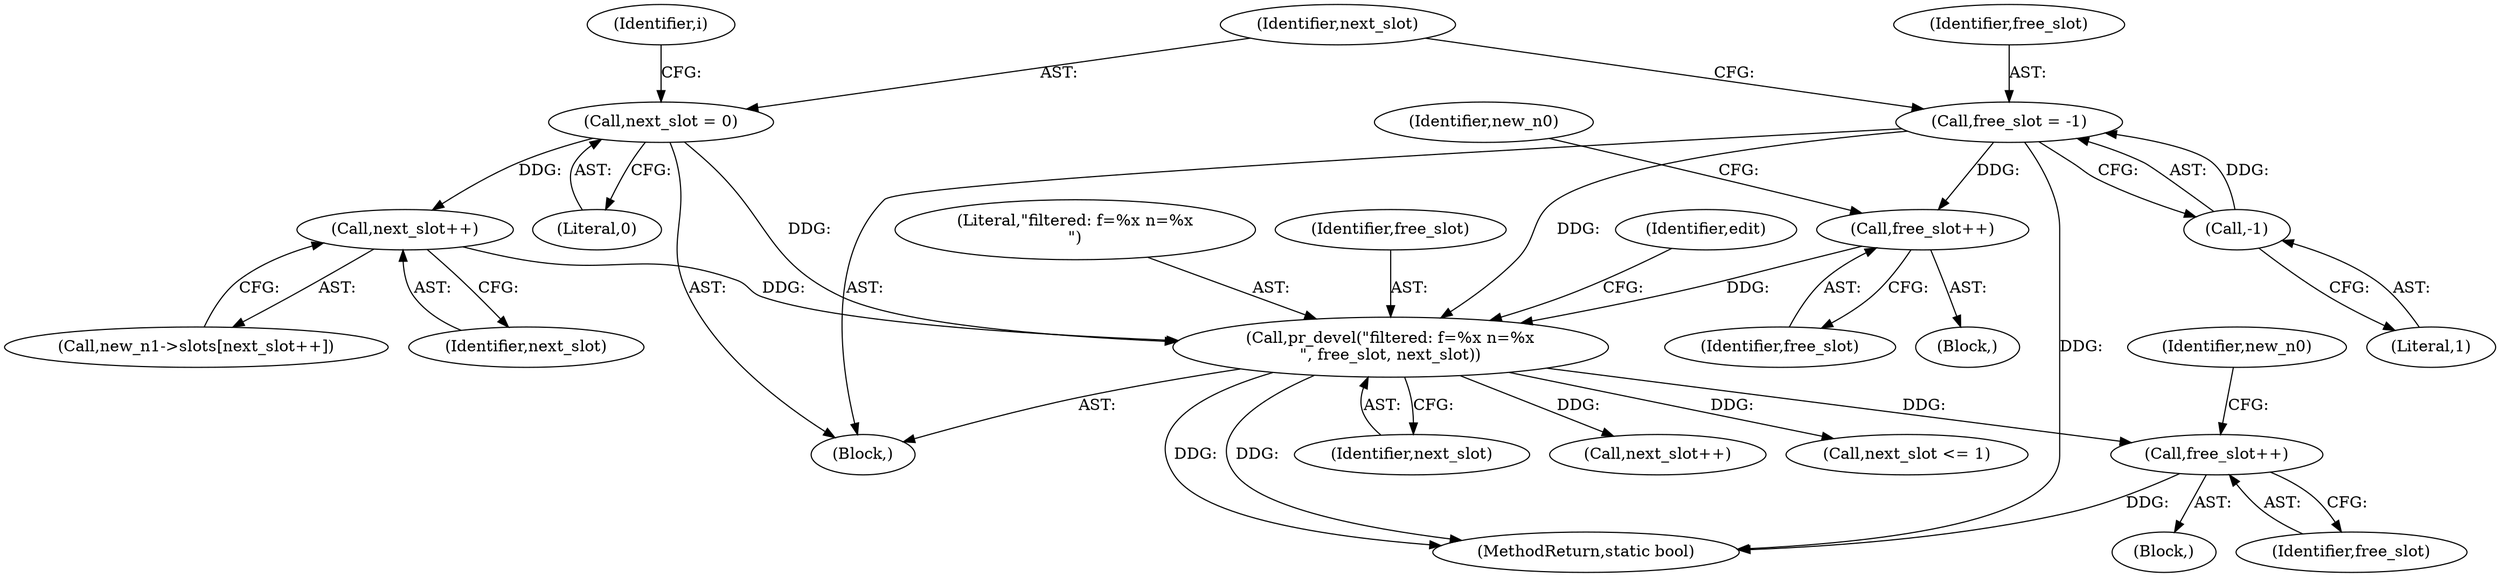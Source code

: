 digraph "0_linux_8d4a2ec1e0b41b0cf9a0c5cd4511da7f8e4f3de2@API" {
"1000673" [label="(Call,free_slot++)"];
"1000658" [label="(Call,pr_devel(\"filtered: f=%x n=%x\n\", free_slot, next_slot))"];
"1000638" [label="(Call,free_slot++)"];
"1000584" [label="(Call,free_slot = -1)"];
"1000586" [label="(Call,-1)"];
"1000588" [label="(Call,next_slot = 0)"];
"1000623" [label="(Call,next_slot++)"];
"1000716" [label="(Call,next_slot <= 1)"];
"1000586" [label="(Call,-1)"];
"1000672" [label="(Block,)"];
"1000674" [label="(Identifier,free_slot)"];
"1000643" [label="(Identifier,new_n0)"];
"1000661" [label="(Identifier,next_slot)"];
"1000587" [label="(Literal,1)"];
"1000666" [label="(Identifier,edit)"];
"1000678" [label="(Identifier,new_n0)"];
"1000584" [label="(Call,free_slot = -1)"];
"1000708" [label="(Call,next_slot++)"];
"1000673" [label="(Call,free_slot++)"];
"1000637" [label="(Block,)"];
"1000122" [label="(Block,)"];
"1000589" [label="(Identifier,next_slot)"];
"1000623" [label="(Call,next_slot++)"];
"1000593" [label="(Identifier,i)"];
"1000658" [label="(Call,pr_devel(\"filtered: f=%x n=%x\n\", free_slot, next_slot))"];
"1000659" [label="(Literal,\"filtered: f=%x n=%x\n\")"];
"1000619" [label="(Call,new_n1->slots[next_slot++])"];
"1000588" [label="(Call,next_slot = 0)"];
"1001248" [label="(MethodReturn,static bool)"];
"1000638" [label="(Call,free_slot++)"];
"1000585" [label="(Identifier,free_slot)"];
"1000590" [label="(Literal,0)"];
"1000660" [label="(Identifier,free_slot)"];
"1000639" [label="(Identifier,free_slot)"];
"1000624" [label="(Identifier,next_slot)"];
"1000673" -> "1000672"  [label="AST: "];
"1000673" -> "1000674"  [label="CFG: "];
"1000674" -> "1000673"  [label="AST: "];
"1000678" -> "1000673"  [label="CFG: "];
"1000673" -> "1001248"  [label="DDG: "];
"1000658" -> "1000673"  [label="DDG: "];
"1000658" -> "1000122"  [label="AST: "];
"1000658" -> "1000661"  [label="CFG: "];
"1000659" -> "1000658"  [label="AST: "];
"1000660" -> "1000658"  [label="AST: "];
"1000661" -> "1000658"  [label="AST: "];
"1000666" -> "1000658"  [label="CFG: "];
"1000658" -> "1001248"  [label="DDG: "];
"1000658" -> "1001248"  [label="DDG: "];
"1000638" -> "1000658"  [label="DDG: "];
"1000584" -> "1000658"  [label="DDG: "];
"1000588" -> "1000658"  [label="DDG: "];
"1000623" -> "1000658"  [label="DDG: "];
"1000658" -> "1000708"  [label="DDG: "];
"1000658" -> "1000716"  [label="DDG: "];
"1000638" -> "1000637"  [label="AST: "];
"1000638" -> "1000639"  [label="CFG: "];
"1000639" -> "1000638"  [label="AST: "];
"1000643" -> "1000638"  [label="CFG: "];
"1000584" -> "1000638"  [label="DDG: "];
"1000584" -> "1000122"  [label="AST: "];
"1000584" -> "1000586"  [label="CFG: "];
"1000585" -> "1000584"  [label="AST: "];
"1000586" -> "1000584"  [label="AST: "];
"1000589" -> "1000584"  [label="CFG: "];
"1000584" -> "1001248"  [label="DDG: "];
"1000586" -> "1000584"  [label="DDG: "];
"1000586" -> "1000587"  [label="CFG: "];
"1000587" -> "1000586"  [label="AST: "];
"1000588" -> "1000122"  [label="AST: "];
"1000588" -> "1000590"  [label="CFG: "];
"1000589" -> "1000588"  [label="AST: "];
"1000590" -> "1000588"  [label="AST: "];
"1000593" -> "1000588"  [label="CFG: "];
"1000588" -> "1000623"  [label="DDG: "];
"1000623" -> "1000619"  [label="AST: "];
"1000623" -> "1000624"  [label="CFG: "];
"1000624" -> "1000623"  [label="AST: "];
"1000619" -> "1000623"  [label="CFG: "];
}
